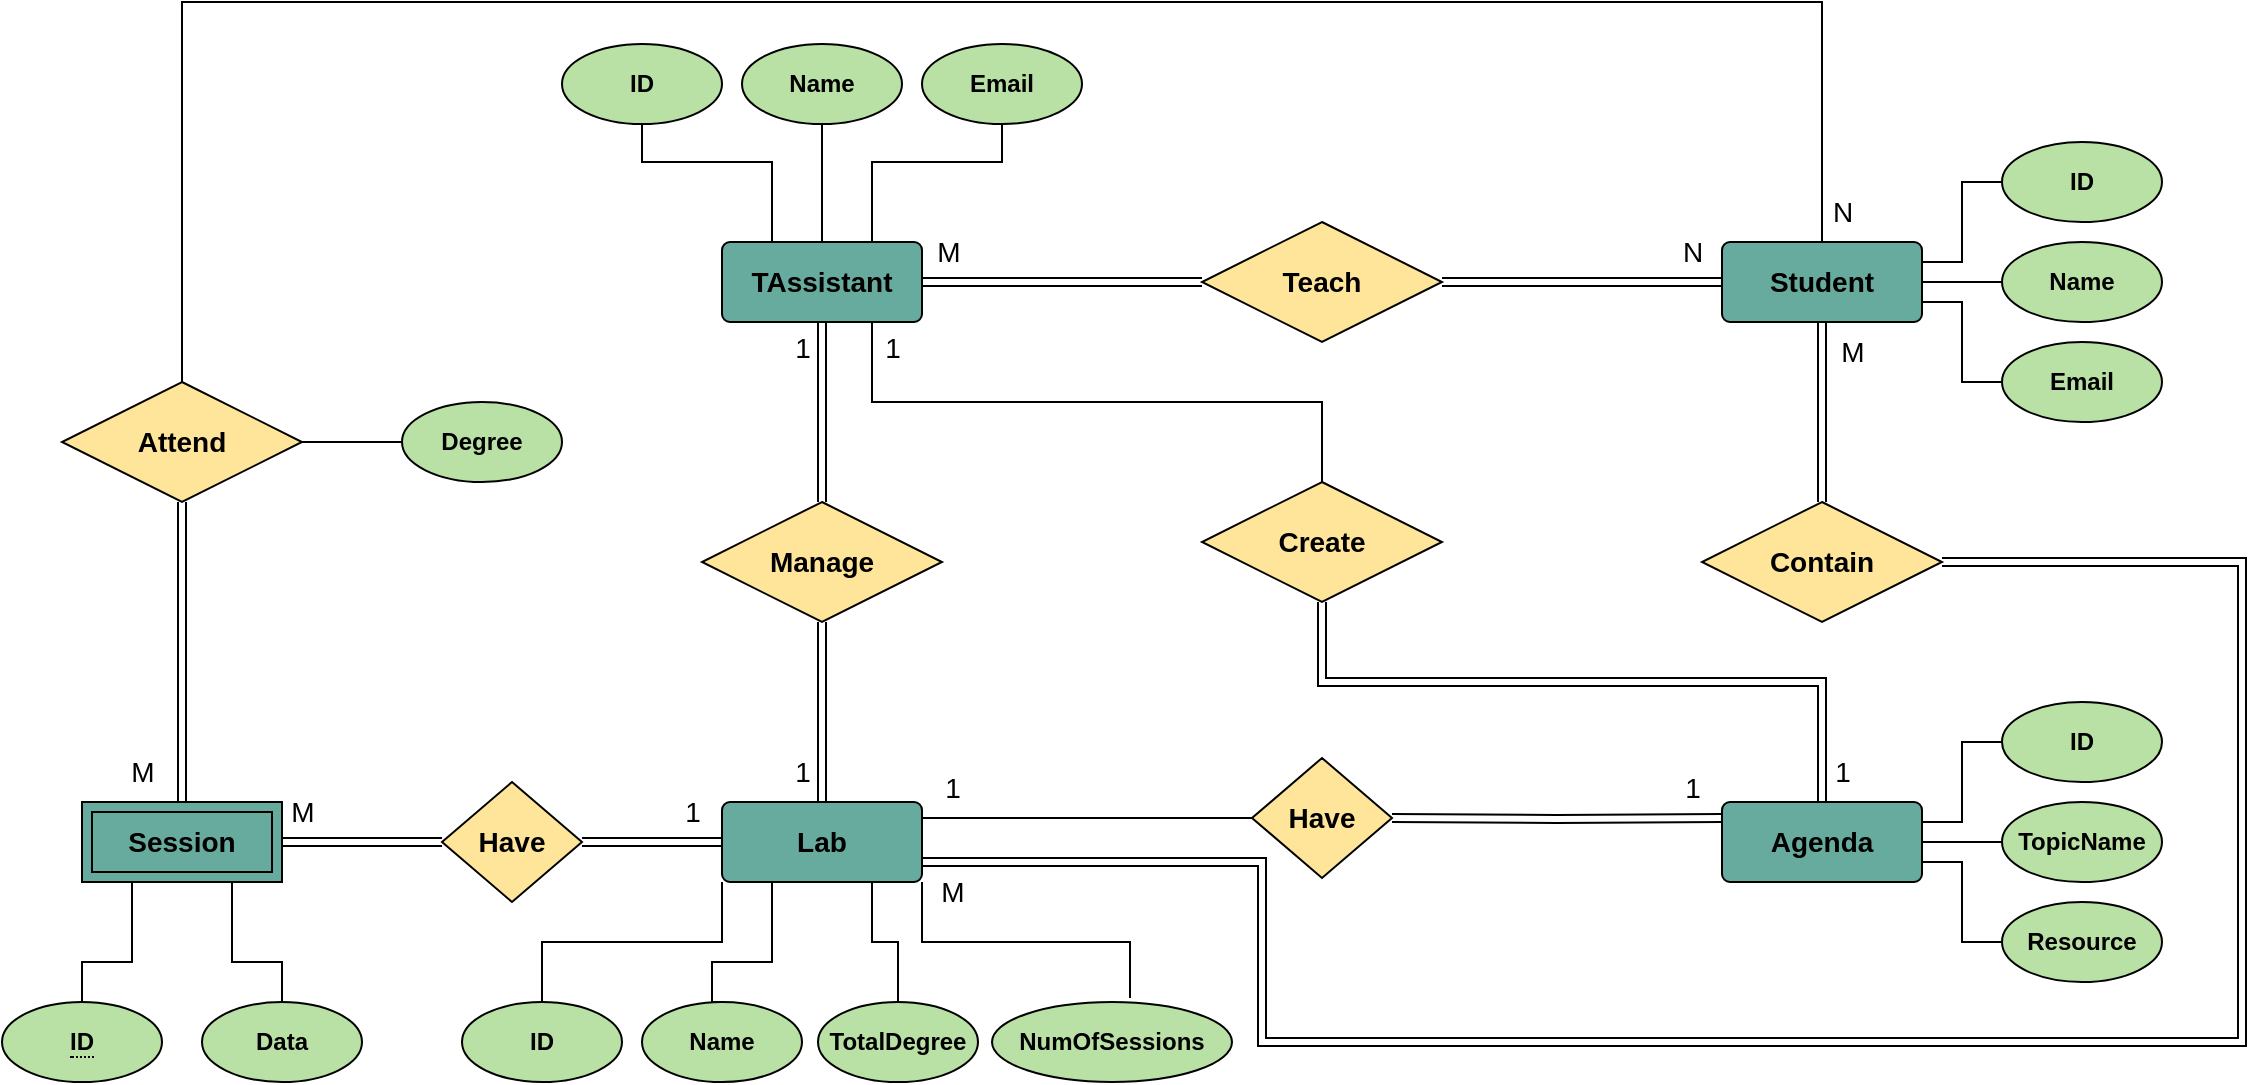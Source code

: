 <mxfile version="26.1.1">
  <diagram id="R2lEEEUBdFMjLlhIrx00" name="Page-1">
    <mxGraphModel dx="1802" dy="560" grid="1" gridSize="10" guides="1" tooltips="1" connect="1" arrows="1" fold="1" page="0" pageScale="1" pageWidth="850" pageHeight="1100" math="0" shadow="0" extFonts="Permanent Marker^https://fonts.googleapis.com/css?family=Permanent+Marker">
      <root>
        <mxCell id="0" />
        <mxCell id="1" parent="0" />
        <mxCell id="epuQN8awgd-1BI6IVImn-8" style="edgeStyle=orthogonalEdgeStyle;rounded=0;orthogonalLoop=1;jettySize=auto;html=1;entryX=0;entryY=0.5;entryDx=0;entryDy=0;endArrow=none;startFill=0;shape=link;" edge="1" parent="1" source="epuQN8awgd-1BI6IVImn-1" target="epuQN8awgd-1BI6IVImn-3">
          <mxGeometry relative="1" as="geometry" />
        </mxCell>
        <mxCell id="epuQN8awgd-1BI6IVImn-10" style="edgeStyle=orthogonalEdgeStyle;rounded=0;orthogonalLoop=1;jettySize=auto;html=1;entryX=0.5;entryY=1;entryDx=0;entryDy=0;endArrow=none;startFill=0;" edge="1" parent="1" source="epuQN8awgd-1BI6IVImn-1" target="epuQN8awgd-1BI6IVImn-5">
          <mxGeometry relative="1" as="geometry" />
        </mxCell>
        <mxCell id="epuQN8awgd-1BI6IVImn-11" style="edgeStyle=orthogonalEdgeStyle;rounded=0;orthogonalLoop=1;jettySize=auto;html=1;exitX=0.25;exitY=0;exitDx=0;exitDy=0;entryX=0.5;entryY=1;entryDx=0;entryDy=0;endArrow=none;startFill=0;" edge="1" parent="1" source="epuQN8awgd-1BI6IVImn-1" target="epuQN8awgd-1BI6IVImn-2">
          <mxGeometry relative="1" as="geometry">
            <Array as="points">
              <mxPoint x="-15" y="80" />
              <mxPoint x="-80" y="80" />
            </Array>
          </mxGeometry>
        </mxCell>
        <mxCell id="epuQN8awgd-1BI6IVImn-15" style="edgeStyle=orthogonalEdgeStyle;rounded=0;orthogonalLoop=1;jettySize=auto;html=1;exitX=0.75;exitY=0;exitDx=0;exitDy=0;entryX=0.5;entryY=1;entryDx=0;entryDy=0;endArrow=none;startFill=0;" edge="1" parent="1" source="epuQN8awgd-1BI6IVImn-1" target="epuQN8awgd-1BI6IVImn-14">
          <mxGeometry relative="1" as="geometry">
            <Array as="points">
              <mxPoint x="35" y="80" />
              <mxPoint x="100" y="80" />
            </Array>
          </mxGeometry>
        </mxCell>
        <mxCell id="epuQN8awgd-1BI6IVImn-18" style="edgeStyle=orthogonalEdgeStyle;rounded=0;orthogonalLoop=1;jettySize=auto;html=1;entryX=0.5;entryY=0;entryDx=0;entryDy=0;endArrow=none;startFill=0;shape=link;" edge="1" parent="1" source="epuQN8awgd-1BI6IVImn-1" target="epuQN8awgd-1BI6IVImn-17">
          <mxGeometry relative="1" as="geometry" />
        </mxCell>
        <mxCell id="epuQN8awgd-1BI6IVImn-105" style="edgeStyle=orthogonalEdgeStyle;rounded=0;orthogonalLoop=1;jettySize=auto;html=1;exitX=0.75;exitY=1;exitDx=0;exitDy=0;endArrow=none;startFill=0;" edge="1" parent="1" source="epuQN8awgd-1BI6IVImn-1" target="epuQN8awgd-1BI6IVImn-97">
          <mxGeometry relative="1" as="geometry" />
        </mxCell>
        <mxCell id="epuQN8awgd-1BI6IVImn-1" value="&lt;font style=&quot;font-size: 14px;&quot;&gt;&lt;b&gt;TAssistant&lt;/b&gt;&lt;/font&gt;" style="rounded=1;arcSize=10;whiteSpace=wrap;html=1;align=center;fillColor=#67AB9F;" vertex="1" parent="1">
          <mxGeometry x="-40" y="120" width="100" height="40" as="geometry" />
        </mxCell>
        <mxCell id="epuQN8awgd-1BI6IVImn-2" value="&lt;b&gt;ID&lt;/b&gt;" style="ellipse;whiteSpace=wrap;html=1;align=center;fillColor=#B9E0A5;" vertex="1" parent="1">
          <mxGeometry x="-120" y="21" width="80" height="40" as="geometry" />
        </mxCell>
        <mxCell id="epuQN8awgd-1BI6IVImn-9" style="edgeStyle=orthogonalEdgeStyle;rounded=0;orthogonalLoop=1;jettySize=auto;html=1;entryX=0;entryY=0.5;entryDx=0;entryDy=0;endArrow=none;startFill=0;shape=link;" edge="1" parent="1" source="epuQN8awgd-1BI6IVImn-3" target="epuQN8awgd-1BI6IVImn-4">
          <mxGeometry relative="1" as="geometry" />
        </mxCell>
        <mxCell id="epuQN8awgd-1BI6IVImn-3" value="&lt;b&gt;&lt;font style=&quot;font-size: 14px;&quot;&gt;Teach&lt;/font&gt;&lt;/b&gt;" style="shape=rhombus;perimeter=rhombusPerimeter;whiteSpace=wrap;html=1;align=center;fillColor=#FFE599;" vertex="1" parent="1">
          <mxGeometry x="200" y="110" width="120" height="60" as="geometry" />
        </mxCell>
        <mxCell id="epuQN8awgd-1BI6IVImn-81" style="edgeStyle=orthogonalEdgeStyle;rounded=0;orthogonalLoop=1;jettySize=auto;html=1;entryX=0;entryY=0.5;entryDx=0;entryDy=0;endArrow=none;startFill=0;" edge="1" parent="1" source="epuQN8awgd-1BI6IVImn-4" target="epuQN8awgd-1BI6IVImn-7">
          <mxGeometry relative="1" as="geometry" />
        </mxCell>
        <mxCell id="epuQN8awgd-1BI6IVImn-82" style="edgeStyle=orthogonalEdgeStyle;rounded=0;orthogonalLoop=1;jettySize=auto;html=1;exitX=1;exitY=0.25;exitDx=0;exitDy=0;entryX=0;entryY=0.5;entryDx=0;entryDy=0;endArrow=none;startFill=0;" edge="1" parent="1" source="epuQN8awgd-1BI6IVImn-4" target="epuQN8awgd-1BI6IVImn-6">
          <mxGeometry relative="1" as="geometry" />
        </mxCell>
        <mxCell id="epuQN8awgd-1BI6IVImn-83" style="edgeStyle=orthogonalEdgeStyle;rounded=0;orthogonalLoop=1;jettySize=auto;html=1;exitX=1;exitY=0.75;exitDx=0;exitDy=0;entryX=0;entryY=0.5;entryDx=0;entryDy=0;endArrow=none;startFill=0;" edge="1" parent="1" source="epuQN8awgd-1BI6IVImn-4" target="epuQN8awgd-1BI6IVImn-76">
          <mxGeometry relative="1" as="geometry" />
        </mxCell>
        <mxCell id="epuQN8awgd-1BI6IVImn-89" style="edgeStyle=orthogonalEdgeStyle;rounded=0;orthogonalLoop=1;jettySize=auto;html=1;entryX=0.5;entryY=0;entryDx=0;entryDy=0;endArrow=none;startFill=0;shape=link;" edge="1" parent="1" source="epuQN8awgd-1BI6IVImn-4" target="epuQN8awgd-1BI6IVImn-20">
          <mxGeometry relative="1" as="geometry" />
        </mxCell>
        <mxCell id="epuQN8awgd-1BI6IVImn-4" value="&lt;font style=&quot;font-size: 14px;&quot;&gt;&lt;b&gt;Student&lt;/b&gt;&lt;/font&gt;" style="rounded=1;arcSize=10;whiteSpace=wrap;html=1;align=center;fillColor=#67AB9F;" vertex="1" parent="1">
          <mxGeometry x="460" y="120" width="100" height="40" as="geometry" />
        </mxCell>
        <mxCell id="epuQN8awgd-1BI6IVImn-5" value="&lt;b&gt;Name&lt;/b&gt;" style="ellipse;whiteSpace=wrap;html=1;align=center;fillColor=#B9E0A5;" vertex="1" parent="1">
          <mxGeometry x="-30" y="21" width="80" height="40" as="geometry" />
        </mxCell>
        <mxCell id="epuQN8awgd-1BI6IVImn-6" value="&lt;b&gt;ID&lt;/b&gt;" style="ellipse;whiteSpace=wrap;html=1;align=center;fillColor=#B9E0A5;" vertex="1" parent="1">
          <mxGeometry x="600" y="70" width="80" height="40" as="geometry" />
        </mxCell>
        <mxCell id="epuQN8awgd-1BI6IVImn-7" value="&lt;b&gt;Name&lt;/b&gt;" style="ellipse;whiteSpace=wrap;html=1;align=center;fillColor=#B9E0A5;" vertex="1" parent="1">
          <mxGeometry x="600" y="120" width="80" height="40" as="geometry" />
        </mxCell>
        <mxCell id="epuQN8awgd-1BI6IVImn-14" value="&lt;b&gt;Email&lt;/b&gt;" style="ellipse;whiteSpace=wrap;html=1;align=center;fillColor=#B9E0A5;" vertex="1" parent="1">
          <mxGeometry x="60" y="21" width="80" height="40" as="geometry" />
        </mxCell>
        <mxCell id="epuQN8awgd-1BI6IVImn-54" style="edgeStyle=orthogonalEdgeStyle;rounded=0;orthogonalLoop=1;jettySize=auto;html=1;entryX=1;entryY=0.5;entryDx=0;entryDy=0;endArrow=none;startFill=0;shape=link;" edge="1" parent="1" source="epuQN8awgd-1BI6IVImn-16" target="epuQN8awgd-1BI6IVImn-53">
          <mxGeometry relative="1" as="geometry" />
        </mxCell>
        <mxCell id="epuQN8awgd-1BI6IVImn-101" style="edgeStyle=orthogonalEdgeStyle;rounded=0;orthogonalLoop=1;jettySize=auto;html=1;exitX=0;exitY=1;exitDx=0;exitDy=0;entryX=0.5;entryY=0;entryDx=0;entryDy=0;endArrow=none;startFill=0;" edge="1" parent="1" source="epuQN8awgd-1BI6IVImn-16" target="epuQN8awgd-1BI6IVImn-29">
          <mxGeometry relative="1" as="geometry" />
        </mxCell>
        <mxCell id="epuQN8awgd-1BI6IVImn-102" style="edgeStyle=orthogonalEdgeStyle;rounded=0;orthogonalLoop=1;jettySize=auto;html=1;exitX=0.25;exitY=1;exitDx=0;exitDy=0;entryX=0.5;entryY=0;entryDx=0;entryDy=0;endArrow=none;startFill=0;" edge="1" parent="1" source="epuQN8awgd-1BI6IVImn-16" target="epuQN8awgd-1BI6IVImn-23">
          <mxGeometry relative="1" as="geometry">
            <Array as="points">
              <mxPoint x="-15" y="480" />
              <mxPoint x="-45" y="480" />
            </Array>
          </mxGeometry>
        </mxCell>
        <mxCell id="epuQN8awgd-1BI6IVImn-103" style="edgeStyle=orthogonalEdgeStyle;rounded=0;orthogonalLoop=1;jettySize=auto;html=1;exitX=0.75;exitY=1;exitDx=0;exitDy=0;entryX=0.5;entryY=0;entryDx=0;entryDy=0;endArrow=none;startFill=0;" edge="1" parent="1" source="epuQN8awgd-1BI6IVImn-16" target="epuQN8awgd-1BI6IVImn-24">
          <mxGeometry relative="1" as="geometry" />
        </mxCell>
        <mxCell id="epuQN8awgd-1BI6IVImn-16" value="&lt;font style=&quot;font-size: 14px;&quot;&gt;&lt;b&gt;Lab&lt;/b&gt;&lt;/font&gt;" style="rounded=1;arcSize=10;whiteSpace=wrap;html=1;align=center;fillColor=#67AB9F;" vertex="1" parent="1">
          <mxGeometry x="-40" y="400" width="100" height="40" as="geometry" />
        </mxCell>
        <mxCell id="epuQN8awgd-1BI6IVImn-19" style="edgeStyle=orthogonalEdgeStyle;rounded=0;orthogonalLoop=1;jettySize=auto;html=1;entryX=0.5;entryY=0;entryDx=0;entryDy=0;endArrow=none;startFill=0;shape=link;" edge="1" parent="1" source="epuQN8awgd-1BI6IVImn-17" target="epuQN8awgd-1BI6IVImn-16">
          <mxGeometry relative="1" as="geometry" />
        </mxCell>
        <mxCell id="epuQN8awgd-1BI6IVImn-17" value="&lt;b&gt;&lt;font style=&quot;font-size: 14px;&quot;&gt;Manage&lt;/font&gt;&lt;/b&gt;" style="shape=rhombus;perimeter=rhombusPerimeter;whiteSpace=wrap;html=1;align=center;fillColor=#FFE599;" vertex="1" parent="1">
          <mxGeometry x="-50" y="250" width="120" height="60" as="geometry" />
        </mxCell>
        <mxCell id="epuQN8awgd-1BI6IVImn-100" style="edgeStyle=orthogonalEdgeStyle;rounded=0;orthogonalLoop=1;jettySize=auto;html=1;endArrow=none;startFill=0;shape=link;" edge="1" parent="1" source="epuQN8awgd-1BI6IVImn-20">
          <mxGeometry relative="1" as="geometry">
            <mxPoint x="60" y="430" as="targetPoint" />
            <Array as="points">
              <mxPoint x="720" y="280" />
              <mxPoint x="720" y="520" />
              <mxPoint x="230" y="520" />
              <mxPoint x="230" y="430" />
              <mxPoint x="60" y="430" />
            </Array>
          </mxGeometry>
        </mxCell>
        <mxCell id="epuQN8awgd-1BI6IVImn-20" value="&lt;b&gt;&lt;font style=&quot;font-size: 14px;&quot;&gt;Contain&lt;/font&gt;&lt;/b&gt;" style="shape=rhombus;perimeter=rhombusPerimeter;whiteSpace=wrap;html=1;align=center;fillColor=#FFE599;" vertex="1" parent="1">
          <mxGeometry x="450" y="250" width="120" height="60" as="geometry" />
        </mxCell>
        <mxCell id="epuQN8awgd-1BI6IVImn-23" value="&lt;font style=&quot;font-size: 12px;&quot;&gt;&lt;b style=&quot;&quot;&gt;Name&lt;/b&gt;&lt;/font&gt;" style="ellipse;whiteSpace=wrap;html=1;align=center;fillColor=#B9E0A5;" vertex="1" parent="1">
          <mxGeometry x="-80" y="500" width="80" height="40" as="geometry" />
        </mxCell>
        <mxCell id="epuQN8awgd-1BI6IVImn-24" value="&lt;font style=&quot;font-size: 12px;&quot;&gt;&lt;b&gt;TotalDegree&lt;/b&gt;&lt;/font&gt;" style="ellipse;whiteSpace=wrap;html=1;align=center;fillColor=#B9E0A5;" vertex="1" parent="1">
          <mxGeometry x="8" y="500" width="80" height="40" as="geometry" />
        </mxCell>
        <mxCell id="epuQN8awgd-1BI6IVImn-27" value="&lt;b&gt;NumOfSessions&lt;/b&gt;" style="ellipse;whiteSpace=wrap;html=1;align=center;fillColor=#B9E0A5;" vertex="1" parent="1">
          <mxGeometry x="95" y="500" width="120" height="40" as="geometry" />
        </mxCell>
        <mxCell id="epuQN8awgd-1BI6IVImn-29" value="&lt;b&gt;&lt;font style=&quot;font-size: 12px;&quot;&gt;ID&lt;/font&gt;&lt;/b&gt;" style="ellipse;whiteSpace=wrap;html=1;align=center;fillColor=#B9E0A5;" vertex="1" parent="1">
          <mxGeometry x="-170" y="500" width="80" height="40" as="geometry" />
        </mxCell>
        <mxCell id="epuQN8awgd-1BI6IVImn-60" style="edgeStyle=orthogonalEdgeStyle;rounded=0;orthogonalLoop=1;jettySize=auto;html=1;entryX=0.5;entryY=1;entryDx=0;entryDy=0;endArrow=none;startFill=0;shape=link;" edge="1" parent="1" source="epuQN8awgd-1BI6IVImn-52" target="epuQN8awgd-1BI6IVImn-59">
          <mxGeometry relative="1" as="geometry" />
        </mxCell>
        <mxCell id="epuQN8awgd-1BI6IVImn-68" style="edgeStyle=orthogonalEdgeStyle;rounded=0;orthogonalLoop=1;jettySize=auto;html=1;exitX=0.25;exitY=1;exitDx=0;exitDy=0;entryX=0.5;entryY=0;entryDx=0;entryDy=0;endArrow=none;startFill=0;" edge="1" parent="1" source="epuQN8awgd-1BI6IVImn-52">
          <mxGeometry relative="1" as="geometry">
            <mxPoint x="-360" y="500" as="targetPoint" />
            <Array as="points">
              <mxPoint x="-335" y="480" />
              <mxPoint x="-360" y="480" />
            </Array>
          </mxGeometry>
        </mxCell>
        <mxCell id="epuQN8awgd-1BI6IVImn-69" style="edgeStyle=orthogonalEdgeStyle;rounded=0;orthogonalLoop=1;jettySize=auto;html=1;exitX=0.75;exitY=1;exitDx=0;exitDy=0;entryX=0.5;entryY=0;entryDx=0;entryDy=0;endArrow=none;startFill=0;" edge="1" parent="1" source="epuQN8awgd-1BI6IVImn-52" target="epuQN8awgd-1BI6IVImn-58">
          <mxGeometry relative="1" as="geometry">
            <Array as="points">
              <mxPoint x="-285" y="480" />
              <mxPoint x="-260" y="480" />
            </Array>
          </mxGeometry>
        </mxCell>
        <mxCell id="epuQN8awgd-1BI6IVImn-52" value="&lt;font style=&quot;font-size: 14px;&quot;&gt;&lt;b&gt;Session&lt;/b&gt;&lt;/font&gt;" style="shape=ext;margin=3;double=1;whiteSpace=wrap;html=1;align=center;fillColor=#67AB9F;" vertex="1" parent="1">
          <mxGeometry x="-360" y="400" width="100" height="40" as="geometry" />
        </mxCell>
        <mxCell id="epuQN8awgd-1BI6IVImn-55" style="edgeStyle=orthogonalEdgeStyle;rounded=0;orthogonalLoop=1;jettySize=auto;html=1;entryX=1;entryY=0.5;entryDx=0;entryDy=0;endArrow=none;startFill=0;shape=link;" edge="1" parent="1" source="epuQN8awgd-1BI6IVImn-53" target="epuQN8awgd-1BI6IVImn-52">
          <mxGeometry relative="1" as="geometry" />
        </mxCell>
        <mxCell id="epuQN8awgd-1BI6IVImn-53" value="&lt;b&gt;&lt;font style=&quot;font-size: 14px;&quot;&gt;Have&lt;/font&gt;&lt;/b&gt;" style="shape=rhombus;perimeter=rhombusPerimeter;whiteSpace=wrap;html=1;align=center;fillColor=#FFE599;" vertex="1" parent="1">
          <mxGeometry x="-180" y="390" width="70" height="60" as="geometry" />
        </mxCell>
        <mxCell id="epuQN8awgd-1BI6IVImn-58" value="&lt;b&gt;&lt;font style=&quot;font-size: 12px;&quot;&gt;Data&lt;/font&gt;&lt;/b&gt;" style="ellipse;whiteSpace=wrap;html=1;align=center;fillColor=#B9E0A5;" vertex="1" parent="1">
          <mxGeometry x="-300" y="500" width="80" height="40" as="geometry" />
        </mxCell>
        <mxCell id="epuQN8awgd-1BI6IVImn-61" style="edgeStyle=orthogonalEdgeStyle;rounded=0;orthogonalLoop=1;jettySize=auto;html=1;entryX=0.5;entryY=0;entryDx=0;entryDy=0;endArrow=none;startFill=0;" edge="1" parent="1" source="epuQN8awgd-1BI6IVImn-59" target="epuQN8awgd-1BI6IVImn-4">
          <mxGeometry relative="1" as="geometry">
            <Array as="points">
              <mxPoint x="-310" />
              <mxPoint x="510" />
            </Array>
          </mxGeometry>
        </mxCell>
        <mxCell id="epuQN8awgd-1BI6IVImn-78" style="edgeStyle=orthogonalEdgeStyle;rounded=0;orthogonalLoop=1;jettySize=auto;html=1;entryX=0;entryY=0.5;entryDx=0;entryDy=0;endArrow=none;startFill=0;" edge="1" parent="1" source="epuQN8awgd-1BI6IVImn-59" target="epuQN8awgd-1BI6IVImn-77">
          <mxGeometry relative="1" as="geometry" />
        </mxCell>
        <mxCell id="epuQN8awgd-1BI6IVImn-59" value="&lt;b&gt;&lt;font style=&quot;font-size: 14px;&quot;&gt;Attend&lt;/font&gt;&lt;/b&gt;" style="shape=rhombus;perimeter=rhombusPerimeter;whiteSpace=wrap;html=1;align=center;fillColor=#FFE599;" vertex="1" parent="1">
          <mxGeometry x="-370" y="190" width="120" height="60" as="geometry" />
        </mxCell>
        <mxCell id="epuQN8awgd-1BI6IVImn-75" value="&lt;span style=&quot;border-bottom: 1px dotted&quot;&gt;&lt;font style=&quot;font-size: 12px;&quot;&gt;&lt;b style=&quot;&quot;&gt;ID&lt;/b&gt;&lt;/font&gt;&lt;/span&gt;" style="ellipse;whiteSpace=wrap;html=1;align=center;fillColor=#B9E0A5;" vertex="1" parent="1">
          <mxGeometry x="-400" y="500" width="80" height="40" as="geometry" />
        </mxCell>
        <mxCell id="epuQN8awgd-1BI6IVImn-76" value="&lt;b&gt;Email&lt;/b&gt;" style="ellipse;whiteSpace=wrap;html=1;align=center;fillColor=#B9E0A5;" vertex="1" parent="1">
          <mxGeometry x="600" y="170" width="80" height="40" as="geometry" />
        </mxCell>
        <mxCell id="epuQN8awgd-1BI6IVImn-77" value="&lt;b&gt;&lt;font style=&quot;font-size: 12px;&quot;&gt;Degree&lt;/font&gt;&lt;/b&gt;" style="ellipse;whiteSpace=wrap;html=1;align=center;fillColor=#B9E0A5;" vertex="1" parent="1">
          <mxGeometry x="-200" y="200" width="80" height="40" as="geometry" />
        </mxCell>
        <mxCell id="epuQN8awgd-1BI6IVImn-90" style="edgeStyle=orthogonalEdgeStyle;rounded=0;orthogonalLoop=1;jettySize=auto;html=1;exitX=1;exitY=0.25;exitDx=0;exitDy=0;entryX=0;entryY=0.5;entryDx=0;entryDy=0;endArrow=none;startFill=0;" edge="1" parent="1" source="epuQN8awgd-1BI6IVImn-79" target="epuQN8awgd-1BI6IVImn-84">
          <mxGeometry relative="1" as="geometry" />
        </mxCell>
        <mxCell id="epuQN8awgd-1BI6IVImn-91" style="edgeStyle=orthogonalEdgeStyle;rounded=0;orthogonalLoop=1;jettySize=auto;html=1;entryX=0;entryY=0.5;entryDx=0;entryDy=0;endArrow=none;startFill=0;" edge="1" parent="1" source="epuQN8awgd-1BI6IVImn-79" target="epuQN8awgd-1BI6IVImn-85">
          <mxGeometry relative="1" as="geometry" />
        </mxCell>
        <mxCell id="epuQN8awgd-1BI6IVImn-92" style="edgeStyle=orthogonalEdgeStyle;rounded=0;orthogonalLoop=1;jettySize=auto;html=1;exitX=1;exitY=0.75;exitDx=0;exitDy=0;entryX=0;entryY=0.5;entryDx=0;entryDy=0;endArrow=none;startFill=0;" edge="1" parent="1" source="epuQN8awgd-1BI6IVImn-79" target="epuQN8awgd-1BI6IVImn-86">
          <mxGeometry relative="1" as="geometry" />
        </mxCell>
        <mxCell id="epuQN8awgd-1BI6IVImn-95" style="edgeStyle=orthogonalEdgeStyle;rounded=0;orthogonalLoop=1;jettySize=auto;html=1;entryX=1;entryY=0.5;entryDx=0;entryDy=0;endArrow=none;startFill=0;shape=link;" edge="1" parent="1" target="epuQN8awgd-1BI6IVImn-94">
          <mxGeometry relative="1" as="geometry">
            <mxPoint x="460" y="408" as="sourcePoint" />
          </mxGeometry>
        </mxCell>
        <mxCell id="epuQN8awgd-1BI6IVImn-79" value="&lt;font style=&quot;font-size: 14px;&quot;&gt;&lt;b&gt;Agenda&lt;/b&gt;&lt;/font&gt;" style="rounded=1;arcSize=10;whiteSpace=wrap;html=1;align=center;fillColor=#67AB9F;" vertex="1" parent="1">
          <mxGeometry x="460" y="400" width="100" height="40" as="geometry" />
        </mxCell>
        <mxCell id="epuQN8awgd-1BI6IVImn-84" value="&lt;b&gt;ID&lt;/b&gt;" style="ellipse;whiteSpace=wrap;html=1;align=center;fillColor=#B9E0A5;" vertex="1" parent="1">
          <mxGeometry x="600" y="350" width="80" height="40" as="geometry" />
        </mxCell>
        <mxCell id="epuQN8awgd-1BI6IVImn-85" value="&lt;b&gt;TopicName&lt;/b&gt;" style="ellipse;whiteSpace=wrap;html=1;align=center;fillColor=#B9E0A5;" vertex="1" parent="1">
          <mxGeometry x="600" y="400" width="80" height="40" as="geometry" />
        </mxCell>
        <mxCell id="epuQN8awgd-1BI6IVImn-86" value="&lt;b&gt;Resource&lt;/b&gt;" style="ellipse;whiteSpace=wrap;html=1;align=center;fillColor=#B9E0A5;" vertex="1" parent="1">
          <mxGeometry x="600" y="450" width="80" height="40" as="geometry" />
        </mxCell>
        <mxCell id="epuQN8awgd-1BI6IVImn-96" style="edgeStyle=orthogonalEdgeStyle;rounded=0;orthogonalLoop=1;jettySize=auto;html=1;endArrow=none;startFill=0;" edge="1" parent="1" source="epuQN8awgd-1BI6IVImn-94">
          <mxGeometry relative="1" as="geometry">
            <mxPoint x="60" y="408" as="targetPoint" />
          </mxGeometry>
        </mxCell>
        <mxCell id="epuQN8awgd-1BI6IVImn-94" value="&lt;b&gt;&lt;font style=&quot;font-size: 14px;&quot;&gt;Have&lt;/font&gt;&lt;/b&gt;" style="shape=rhombus;perimeter=rhombusPerimeter;whiteSpace=wrap;html=1;align=center;fillColor=#FFE599;" vertex="1" parent="1">
          <mxGeometry x="225" y="378" width="70" height="60" as="geometry" />
        </mxCell>
        <mxCell id="epuQN8awgd-1BI6IVImn-106" style="edgeStyle=orthogonalEdgeStyle;rounded=0;orthogonalLoop=1;jettySize=auto;html=1;entryX=0.5;entryY=0;entryDx=0;entryDy=0;endArrow=none;startFill=0;shape=link;" edge="1" parent="1" source="epuQN8awgd-1BI6IVImn-97" target="epuQN8awgd-1BI6IVImn-79">
          <mxGeometry relative="1" as="geometry">
            <Array as="points">
              <mxPoint x="260" y="340" />
              <mxPoint x="510" y="340" />
            </Array>
          </mxGeometry>
        </mxCell>
        <mxCell id="epuQN8awgd-1BI6IVImn-97" value="&lt;b&gt;&lt;font style=&quot;font-size: 14px;&quot;&gt;Create&lt;/font&gt;&lt;/b&gt;" style="shape=rhombus;perimeter=rhombusPerimeter;whiteSpace=wrap;html=1;align=center;fillColor=#FFE599;" vertex="1" parent="1">
          <mxGeometry x="200" y="240" width="120" height="60" as="geometry" />
        </mxCell>
        <mxCell id="epuQN8awgd-1BI6IVImn-104" style="edgeStyle=orthogonalEdgeStyle;rounded=0;orthogonalLoop=1;jettySize=auto;html=1;exitX=1;exitY=1;exitDx=0;exitDy=0;entryX=0.575;entryY=-0.05;entryDx=0;entryDy=0;entryPerimeter=0;endArrow=none;startFill=0;" edge="1" parent="1" source="epuQN8awgd-1BI6IVImn-16" target="epuQN8awgd-1BI6IVImn-27">
          <mxGeometry relative="1" as="geometry" />
        </mxCell>
        <mxCell id="epuQN8awgd-1BI6IVImn-107" value="&lt;font style=&quot;font-size: 14px;&quot;&gt;M&lt;/font&gt;" style="text;html=1;align=center;verticalAlign=middle;resizable=0;points=[];autosize=1;strokeColor=none;fillColor=none;" vertex="1" parent="1">
          <mxGeometry x="53" y="110" width="40" height="30" as="geometry" />
        </mxCell>
        <mxCell id="epuQN8awgd-1BI6IVImn-108" value="&lt;font style=&quot;font-size: 14px;&quot;&gt;N&lt;/font&gt;" style="text;html=1;align=center;verticalAlign=middle;resizable=0;points=[];autosize=1;strokeColor=none;fillColor=none;" vertex="1" parent="1">
          <mxGeometry x="430" y="110" width="30" height="30" as="geometry" />
        </mxCell>
        <mxCell id="epuQN8awgd-1BI6IVImn-109" value="&lt;font style=&quot;font-size: 14px;&quot;&gt;1&lt;/font&gt;" style="text;html=1;align=center;verticalAlign=middle;resizable=0;points=[];autosize=1;strokeColor=none;fillColor=none;" vertex="1" parent="1">
          <mxGeometry x="-15" y="158" width="30" height="30" as="geometry" />
        </mxCell>
        <mxCell id="epuQN8awgd-1BI6IVImn-110" value="&lt;font style=&quot;font-size: 14px;&quot;&gt;1&lt;/font&gt;" style="text;html=1;align=center;verticalAlign=middle;resizable=0;points=[];autosize=1;strokeColor=none;fillColor=none;" vertex="1" parent="1">
          <mxGeometry x="-15" y="370" width="30" height="30" as="geometry" />
        </mxCell>
        <mxCell id="epuQN8awgd-1BI6IVImn-111" value="&lt;font style=&quot;font-size: 14px;&quot;&gt;M&lt;/font&gt;" style="text;html=1;align=center;verticalAlign=middle;resizable=0;points=[];autosize=1;strokeColor=none;fillColor=none;" vertex="1" parent="1">
          <mxGeometry x="-350" y="370" width="40" height="30" as="geometry" />
        </mxCell>
        <mxCell id="epuQN8awgd-1BI6IVImn-112" value="&lt;font style=&quot;font-size: 14px;&quot;&gt;N&lt;/font&gt;" style="text;html=1;align=center;verticalAlign=middle;resizable=0;points=[];autosize=1;strokeColor=none;fillColor=none;" vertex="1" parent="1">
          <mxGeometry x="505" y="90" width="30" height="30" as="geometry" />
        </mxCell>
        <mxCell id="epuQN8awgd-1BI6IVImn-114" value="&lt;font style=&quot;font-size: 14px;&quot;&gt;1&lt;/font&gt;" style="text;html=1;align=center;verticalAlign=middle;resizable=0;points=[];autosize=1;strokeColor=none;fillColor=none;" vertex="1" parent="1">
          <mxGeometry x="-70" y="390" width="30" height="30" as="geometry" />
        </mxCell>
        <mxCell id="epuQN8awgd-1BI6IVImn-115" value="&lt;font style=&quot;font-size: 14px;&quot;&gt;M&lt;/font&gt;" style="text;html=1;align=center;verticalAlign=middle;resizable=0;points=[];autosize=1;strokeColor=none;fillColor=none;" vertex="1" parent="1">
          <mxGeometry x="-270" y="390" width="40" height="30" as="geometry" />
        </mxCell>
        <mxCell id="epuQN8awgd-1BI6IVImn-116" value="&lt;font style=&quot;font-size: 14px;&quot;&gt;M&lt;/font&gt;" style="text;html=1;align=center;verticalAlign=middle;resizable=0;points=[];autosize=1;strokeColor=none;fillColor=none;" vertex="1" parent="1">
          <mxGeometry x="505" y="160" width="40" height="30" as="geometry" />
        </mxCell>
        <mxCell id="epuQN8awgd-1BI6IVImn-117" value="&lt;font style=&quot;font-size: 14px;&quot;&gt;M&lt;/font&gt;" style="text;html=1;align=center;verticalAlign=middle;resizable=0;points=[];autosize=1;strokeColor=none;fillColor=none;" vertex="1" parent="1">
          <mxGeometry x="55" y="430" width="40" height="30" as="geometry" />
        </mxCell>
        <mxCell id="epuQN8awgd-1BI6IVImn-118" value="&lt;font style=&quot;font-size: 14px;&quot;&gt;1&lt;/font&gt;" style="text;html=1;align=center;verticalAlign=middle;resizable=0;points=[];autosize=1;strokeColor=none;fillColor=none;" vertex="1" parent="1">
          <mxGeometry x="30" y="158" width="30" height="30" as="geometry" />
        </mxCell>
        <mxCell id="epuQN8awgd-1BI6IVImn-119" value="&lt;font style=&quot;font-size: 14px;&quot;&gt;1&lt;/font&gt;" style="text;html=1;align=center;verticalAlign=middle;resizable=0;points=[];autosize=1;strokeColor=none;fillColor=none;" vertex="1" parent="1">
          <mxGeometry x="505" y="370" width="30" height="30" as="geometry" />
        </mxCell>
        <mxCell id="epuQN8awgd-1BI6IVImn-120" value="&lt;font style=&quot;font-size: 14px;&quot;&gt;1&lt;/font&gt;" style="text;html=1;align=center;verticalAlign=middle;resizable=0;points=[];autosize=1;strokeColor=none;fillColor=none;" vertex="1" parent="1">
          <mxGeometry x="430" y="378" width="30" height="30" as="geometry" />
        </mxCell>
        <mxCell id="epuQN8awgd-1BI6IVImn-121" value="&lt;font style=&quot;font-size: 14px;&quot;&gt;1&lt;/font&gt;" style="text;html=1;align=center;verticalAlign=middle;resizable=0;points=[];autosize=1;strokeColor=none;fillColor=none;" vertex="1" parent="1">
          <mxGeometry x="60" y="378" width="30" height="30" as="geometry" />
        </mxCell>
      </root>
    </mxGraphModel>
  </diagram>
</mxfile>
